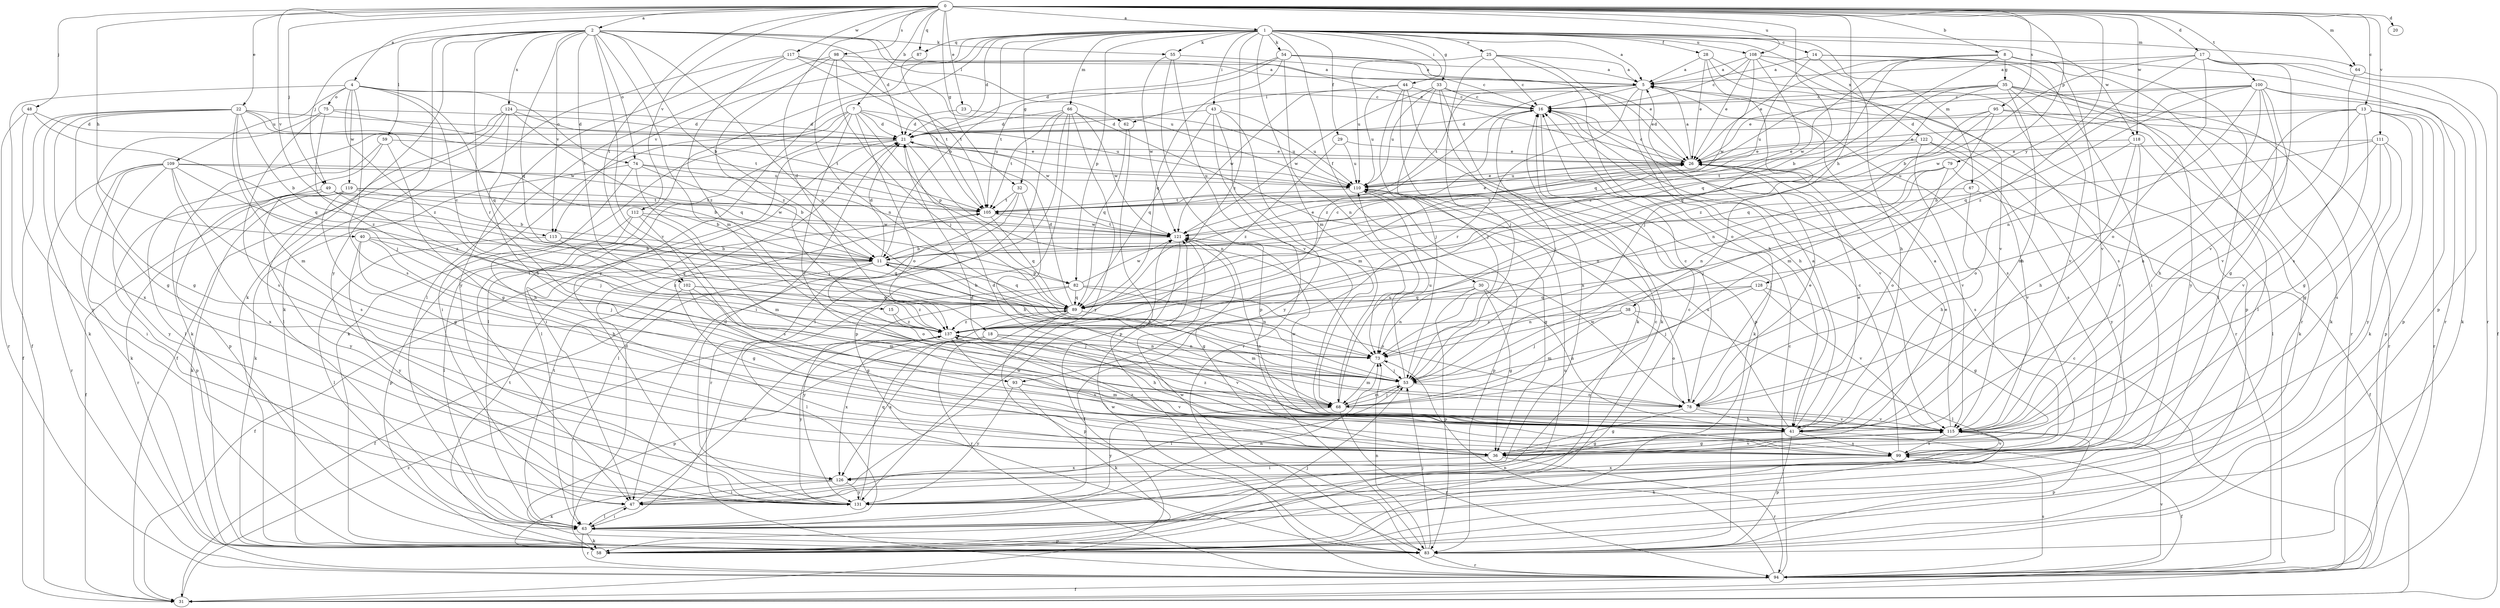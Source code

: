 strict digraph  {
0;
1;
2;
4;
5;
7;
8;
11;
13;
14;
15;
16;
17;
18;
20;
21;
22;
23;
25;
26;
28;
29;
30;
31;
32;
33;
35;
36;
38;
40;
41;
43;
44;
47;
48;
49;
53;
54;
55;
58;
59;
62;
63;
64;
66;
67;
68;
73;
74;
75;
78;
79;
82;
83;
87;
89;
93;
94;
95;
98;
99;
100;
102;
105;
108;
109;
110;
111;
112;
113;
115;
117;
118;
119;
121;
122;
124;
126;
128;
131;
137;
0 -> 1  [label=a];
0 -> 2  [label=a];
0 -> 4  [label=a];
0 -> 7  [label=b];
0 -> 8  [label=b];
0 -> 13  [label=c];
0 -> 17  [label=d];
0 -> 18  [label=d];
0 -> 20  [label=d];
0 -> 22  [label=e];
0 -> 23  [label=e];
0 -> 32  [label=g];
0 -> 38  [label=h];
0 -> 40  [label=h];
0 -> 48  [label=j];
0 -> 49  [label=j];
0 -> 64  [label=m];
0 -> 73  [label=n];
0 -> 79  [label=p];
0 -> 87  [label=q];
0 -> 95  [label=s];
0 -> 98  [label=s];
0 -> 100  [label=t];
0 -> 102  [label=t];
0 -> 108  [label=u];
0 -> 111  [label=v];
0 -> 112  [label=v];
0 -> 113  [label=v];
0 -> 117  [label=w];
0 -> 118  [label=w];
0 -> 128  [label=y];
1 -> 5  [label=a];
1 -> 11  [label=b];
1 -> 14  [label=c];
1 -> 21  [label=d];
1 -> 25  [label=e];
1 -> 28  [label=f];
1 -> 29  [label=f];
1 -> 30  [label=f];
1 -> 32  [label=g];
1 -> 33  [label=g];
1 -> 43  [label=i];
1 -> 44  [label=i];
1 -> 47  [label=i];
1 -> 54  [label=k];
1 -> 55  [label=k];
1 -> 64  [label=m];
1 -> 66  [label=m];
1 -> 67  [label=m];
1 -> 68  [label=m];
1 -> 82  [label=p];
1 -> 87  [label=q];
1 -> 108  [label=u];
1 -> 113  [label=v];
1 -> 118  [label=w];
1 -> 122  [label=x];
1 -> 131  [label=y];
1 -> 137  [label=z];
2 -> 11  [label=b];
2 -> 21  [label=d];
2 -> 26  [label=e];
2 -> 49  [label=j];
2 -> 55  [label=k];
2 -> 58  [label=k];
2 -> 59  [label=l];
2 -> 62  [label=l];
2 -> 68  [label=m];
2 -> 73  [label=n];
2 -> 74  [label=o];
2 -> 89  [label=q];
2 -> 93  [label=r];
2 -> 102  [label=t];
2 -> 113  [label=v];
2 -> 115  [label=v];
2 -> 124  [label=x];
2 -> 131  [label=y];
4 -> 15  [label=c];
4 -> 16  [label=c];
4 -> 31  [label=f];
4 -> 74  [label=o];
4 -> 75  [label=o];
4 -> 89  [label=q];
4 -> 99  [label=s];
4 -> 109  [label=u];
4 -> 119  [label=w];
4 -> 137  [label=z];
5 -> 16  [label=c];
5 -> 41  [label=h];
5 -> 62  [label=l];
5 -> 93  [label=r];
5 -> 94  [label=r];
5 -> 99  [label=s];
5 -> 105  [label=t];
5 -> 137  [label=z];
7 -> 21  [label=d];
7 -> 47  [label=i];
7 -> 58  [label=k];
7 -> 63  [label=l];
7 -> 78  [label=o];
7 -> 82  [label=p];
7 -> 110  [label=u];
7 -> 115  [label=v];
7 -> 121  [label=w];
8 -> 11  [label=b];
8 -> 26  [label=e];
8 -> 35  [label=g];
8 -> 63  [label=l];
8 -> 89  [label=q];
8 -> 94  [label=r];
8 -> 115  [label=v];
8 -> 121  [label=w];
11 -> 21  [label=d];
11 -> 26  [label=e];
11 -> 31  [label=f];
11 -> 36  [label=g];
11 -> 78  [label=o];
11 -> 82  [label=p];
11 -> 89  [label=q];
13 -> 21  [label=d];
13 -> 26  [label=e];
13 -> 36  [label=g];
13 -> 41  [label=h];
13 -> 58  [label=k];
13 -> 68  [label=m];
13 -> 83  [label=p];
13 -> 94  [label=r];
14 -> 5  [label=a];
14 -> 41  [label=h];
14 -> 47  [label=i];
14 -> 89  [label=q];
14 -> 94  [label=r];
15 -> 53  [label=j];
15 -> 137  [label=z];
16 -> 21  [label=d];
16 -> 53  [label=j];
16 -> 58  [label=k];
16 -> 115  [label=v];
17 -> 5  [label=a];
17 -> 11  [label=b];
17 -> 78  [label=o];
17 -> 83  [label=p];
17 -> 94  [label=r];
17 -> 115  [label=v];
17 -> 137  [label=z];
18 -> 41  [label=h];
18 -> 73  [label=n];
18 -> 83  [label=p];
18 -> 115  [label=v];
18 -> 126  [label=x];
21 -> 26  [label=e];
21 -> 47  [label=i];
21 -> 63  [label=l];
21 -> 73  [label=n];
22 -> 11  [label=b];
22 -> 21  [label=d];
22 -> 31  [label=f];
22 -> 36  [label=g];
22 -> 53  [label=j];
22 -> 58  [label=k];
22 -> 68  [label=m];
22 -> 105  [label=t];
22 -> 121  [label=w];
22 -> 126  [label=x];
23 -> 21  [label=d];
23 -> 110  [label=u];
25 -> 5  [label=a];
25 -> 16  [label=c];
25 -> 41  [label=h];
25 -> 53  [label=j];
25 -> 78  [label=o];
25 -> 110  [label=u];
26 -> 5  [label=a];
26 -> 16  [label=c];
26 -> 99  [label=s];
26 -> 110  [label=u];
28 -> 5  [label=a];
28 -> 26  [label=e];
28 -> 53  [label=j];
28 -> 83  [label=p];
28 -> 99  [label=s];
29 -> 26  [label=e];
29 -> 110  [label=u];
29 -> 137  [label=z];
30 -> 36  [label=g];
30 -> 41  [label=h];
30 -> 73  [label=n];
30 -> 83  [label=p];
30 -> 89  [label=q];
31 -> 16  [label=c];
31 -> 137  [label=z];
32 -> 41  [label=h];
32 -> 63  [label=l];
32 -> 94  [label=r];
32 -> 105  [label=t];
33 -> 16  [label=c];
33 -> 26  [label=e];
33 -> 53  [label=j];
33 -> 58  [label=k];
33 -> 110  [label=u];
33 -> 121  [label=w];
33 -> 126  [label=x];
35 -> 16  [label=c];
35 -> 41  [label=h];
35 -> 58  [label=k];
35 -> 63  [label=l];
35 -> 89  [label=q];
35 -> 94  [label=r];
35 -> 110  [label=u];
35 -> 115  [label=v];
35 -> 137  [label=z];
36 -> 21  [label=d];
36 -> 26  [label=e];
36 -> 94  [label=r];
36 -> 115  [label=v];
36 -> 126  [label=x];
38 -> 53  [label=j];
38 -> 63  [label=l];
38 -> 68  [label=m];
38 -> 78  [label=o];
38 -> 137  [label=z];
40 -> 11  [label=b];
40 -> 41  [label=h];
40 -> 53  [label=j];
40 -> 89  [label=q];
40 -> 131  [label=y];
41 -> 5  [label=a];
41 -> 21  [label=d];
41 -> 26  [label=e];
41 -> 31  [label=f];
41 -> 36  [label=g];
41 -> 47  [label=i];
41 -> 83  [label=p];
41 -> 99  [label=s];
41 -> 110  [label=u];
43 -> 21  [label=d];
43 -> 68  [label=m];
43 -> 89  [label=q];
43 -> 94  [label=r];
43 -> 110  [label=u];
43 -> 131  [label=y];
44 -> 16  [label=c];
44 -> 53  [label=j];
44 -> 58  [label=k];
44 -> 83  [label=p];
44 -> 110  [label=u];
44 -> 121  [label=w];
47 -> 63  [label=l];
47 -> 121  [label=w];
47 -> 137  [label=z];
48 -> 21  [label=d];
48 -> 89  [label=q];
48 -> 94  [label=r];
48 -> 131  [label=y];
49 -> 11  [label=b];
49 -> 53  [label=j];
49 -> 83  [label=p];
49 -> 105  [label=t];
49 -> 131  [label=y];
53 -> 11  [label=b];
53 -> 47  [label=i];
53 -> 68  [label=m];
53 -> 78  [label=o];
53 -> 110  [label=u];
54 -> 5  [label=a];
54 -> 16  [label=c];
54 -> 21  [label=d];
54 -> 26  [label=e];
54 -> 73  [label=n];
54 -> 89  [label=q];
54 -> 105  [label=t];
55 -> 5  [label=a];
55 -> 83  [label=p];
55 -> 115  [label=v];
55 -> 121  [label=w];
58 -> 21  [label=d];
58 -> 53  [label=j];
58 -> 110  [label=u];
59 -> 26  [label=e];
59 -> 36  [label=g];
59 -> 63  [label=l];
59 -> 83  [label=p];
62 -> 83  [label=p];
62 -> 89  [label=q];
63 -> 16  [label=c];
63 -> 47  [label=i];
63 -> 58  [label=k];
63 -> 73  [label=n];
63 -> 83  [label=p];
63 -> 94  [label=r];
63 -> 105  [label=t];
64 -> 31  [label=f];
64 -> 99  [label=s];
66 -> 21  [label=d];
66 -> 47  [label=i];
66 -> 63  [label=l];
66 -> 78  [label=o];
66 -> 83  [label=p];
66 -> 105  [label=t];
66 -> 121  [label=w];
66 -> 131  [label=y];
67 -> 31  [label=f];
67 -> 41  [label=h];
67 -> 105  [label=t];
68 -> 53  [label=j];
68 -> 94  [label=r];
68 -> 110  [label=u];
68 -> 115  [label=v];
68 -> 131  [label=y];
73 -> 53  [label=j];
73 -> 68  [label=m];
74 -> 11  [label=b];
74 -> 41  [label=h];
74 -> 53  [label=j];
74 -> 58  [label=k];
74 -> 105  [label=t];
74 -> 110  [label=u];
75 -> 21  [label=d];
75 -> 36  [label=g];
75 -> 99  [label=s];
75 -> 105  [label=t];
75 -> 137  [label=z];
78 -> 16  [label=c];
78 -> 26  [label=e];
78 -> 36  [label=g];
78 -> 41  [label=h];
78 -> 115  [label=v];
78 -> 121  [label=w];
79 -> 53  [label=j];
79 -> 73  [label=n];
79 -> 78  [label=o];
79 -> 110  [label=u];
79 -> 115  [label=v];
82 -> 63  [label=l];
82 -> 73  [label=n];
82 -> 78  [label=o];
82 -> 89  [label=q];
82 -> 121  [label=w];
82 -> 131  [label=y];
83 -> 53  [label=j];
83 -> 73  [label=n];
83 -> 94  [label=r];
83 -> 105  [label=t];
83 -> 121  [label=w];
87 -> 105  [label=t];
89 -> 11  [label=b];
89 -> 16  [label=c];
89 -> 21  [label=d];
89 -> 68  [label=m];
89 -> 83  [label=p];
89 -> 94  [label=r];
89 -> 137  [label=z];
93 -> 58  [label=k];
93 -> 68  [label=m];
93 -> 115  [label=v];
93 -> 131  [label=y];
94 -> 16  [label=c];
94 -> 31  [label=f];
94 -> 73  [label=n];
94 -> 99  [label=s];
94 -> 115  [label=v];
94 -> 121  [label=w];
95 -> 21  [label=d];
95 -> 58  [label=k];
95 -> 68  [label=m];
95 -> 73  [label=n];
95 -> 89  [label=q];
95 -> 94  [label=r];
98 -> 5  [label=a];
98 -> 53  [label=j];
98 -> 63  [label=l];
98 -> 73  [label=n];
98 -> 105  [label=t];
98 -> 137  [label=z];
99 -> 16  [label=c];
99 -> 115  [label=v];
99 -> 126  [label=x];
99 -> 137  [label=z];
100 -> 16  [label=c];
100 -> 26  [label=e];
100 -> 36  [label=g];
100 -> 41  [label=h];
100 -> 58  [label=k];
100 -> 73  [label=n];
100 -> 83  [label=p];
100 -> 89  [label=q];
100 -> 115  [label=v];
100 -> 121  [label=w];
102 -> 31  [label=f];
102 -> 36  [label=g];
102 -> 68  [label=m];
102 -> 89  [label=q];
102 -> 137  [label=z];
105 -> 26  [label=e];
105 -> 89  [label=q];
105 -> 121  [label=w];
108 -> 5  [label=a];
108 -> 16  [label=c];
108 -> 26  [label=e];
108 -> 115  [label=v];
108 -> 121  [label=w];
108 -> 131  [label=y];
108 -> 137  [label=z];
109 -> 11  [label=b];
109 -> 47  [label=i];
109 -> 58  [label=k];
109 -> 94  [label=r];
109 -> 99  [label=s];
109 -> 110  [label=u];
109 -> 126  [label=x];
109 -> 131  [label=y];
109 -> 137  [label=z];
110 -> 26  [label=e];
110 -> 36  [label=g];
110 -> 83  [label=p];
110 -> 105  [label=t];
111 -> 11  [label=b];
111 -> 26  [label=e];
111 -> 36  [label=g];
111 -> 99  [label=s];
111 -> 115  [label=v];
111 -> 131  [label=y];
112 -> 63  [label=l];
112 -> 68  [label=m];
112 -> 83  [label=p];
112 -> 99  [label=s];
112 -> 121  [label=w];
113 -> 11  [label=b];
113 -> 63  [label=l];
113 -> 89  [label=q];
113 -> 137  [label=z];
115 -> 5  [label=a];
115 -> 36  [label=g];
115 -> 58  [label=k];
115 -> 83  [label=p];
115 -> 99  [label=s];
115 -> 121  [label=w];
115 -> 137  [label=z];
117 -> 5  [label=a];
117 -> 58  [label=k];
117 -> 105  [label=t];
117 -> 110  [label=u];
117 -> 131  [label=y];
117 -> 137  [label=z];
118 -> 26  [label=e];
118 -> 41  [label=h];
118 -> 63  [label=l];
118 -> 78  [label=o];
118 -> 115  [label=v];
119 -> 11  [label=b];
119 -> 31  [label=f];
119 -> 36  [label=g];
119 -> 58  [label=k];
119 -> 94  [label=r];
119 -> 105  [label=t];
119 -> 121  [label=w];
121 -> 11  [label=b];
121 -> 31  [label=f];
121 -> 36  [label=g];
121 -> 99  [label=s];
121 -> 105  [label=t];
122 -> 26  [label=e];
122 -> 99  [label=s];
122 -> 105  [label=t];
122 -> 115  [label=v];
122 -> 131  [label=y];
124 -> 21  [label=d];
124 -> 31  [label=f];
124 -> 41  [label=h];
124 -> 58  [label=k];
124 -> 63  [label=l];
124 -> 89  [label=q];
124 -> 110  [label=u];
126 -> 47  [label=i];
126 -> 58  [label=k];
126 -> 131  [label=y];
128 -> 36  [label=g];
128 -> 53  [label=j];
128 -> 73  [label=n];
128 -> 89  [label=q];
128 -> 115  [label=v];
131 -> 16  [label=c];
131 -> 21  [label=d];
131 -> 89  [label=q];
137 -> 73  [label=n];
137 -> 99  [label=s];
137 -> 126  [label=x];
137 -> 131  [label=y];
}
